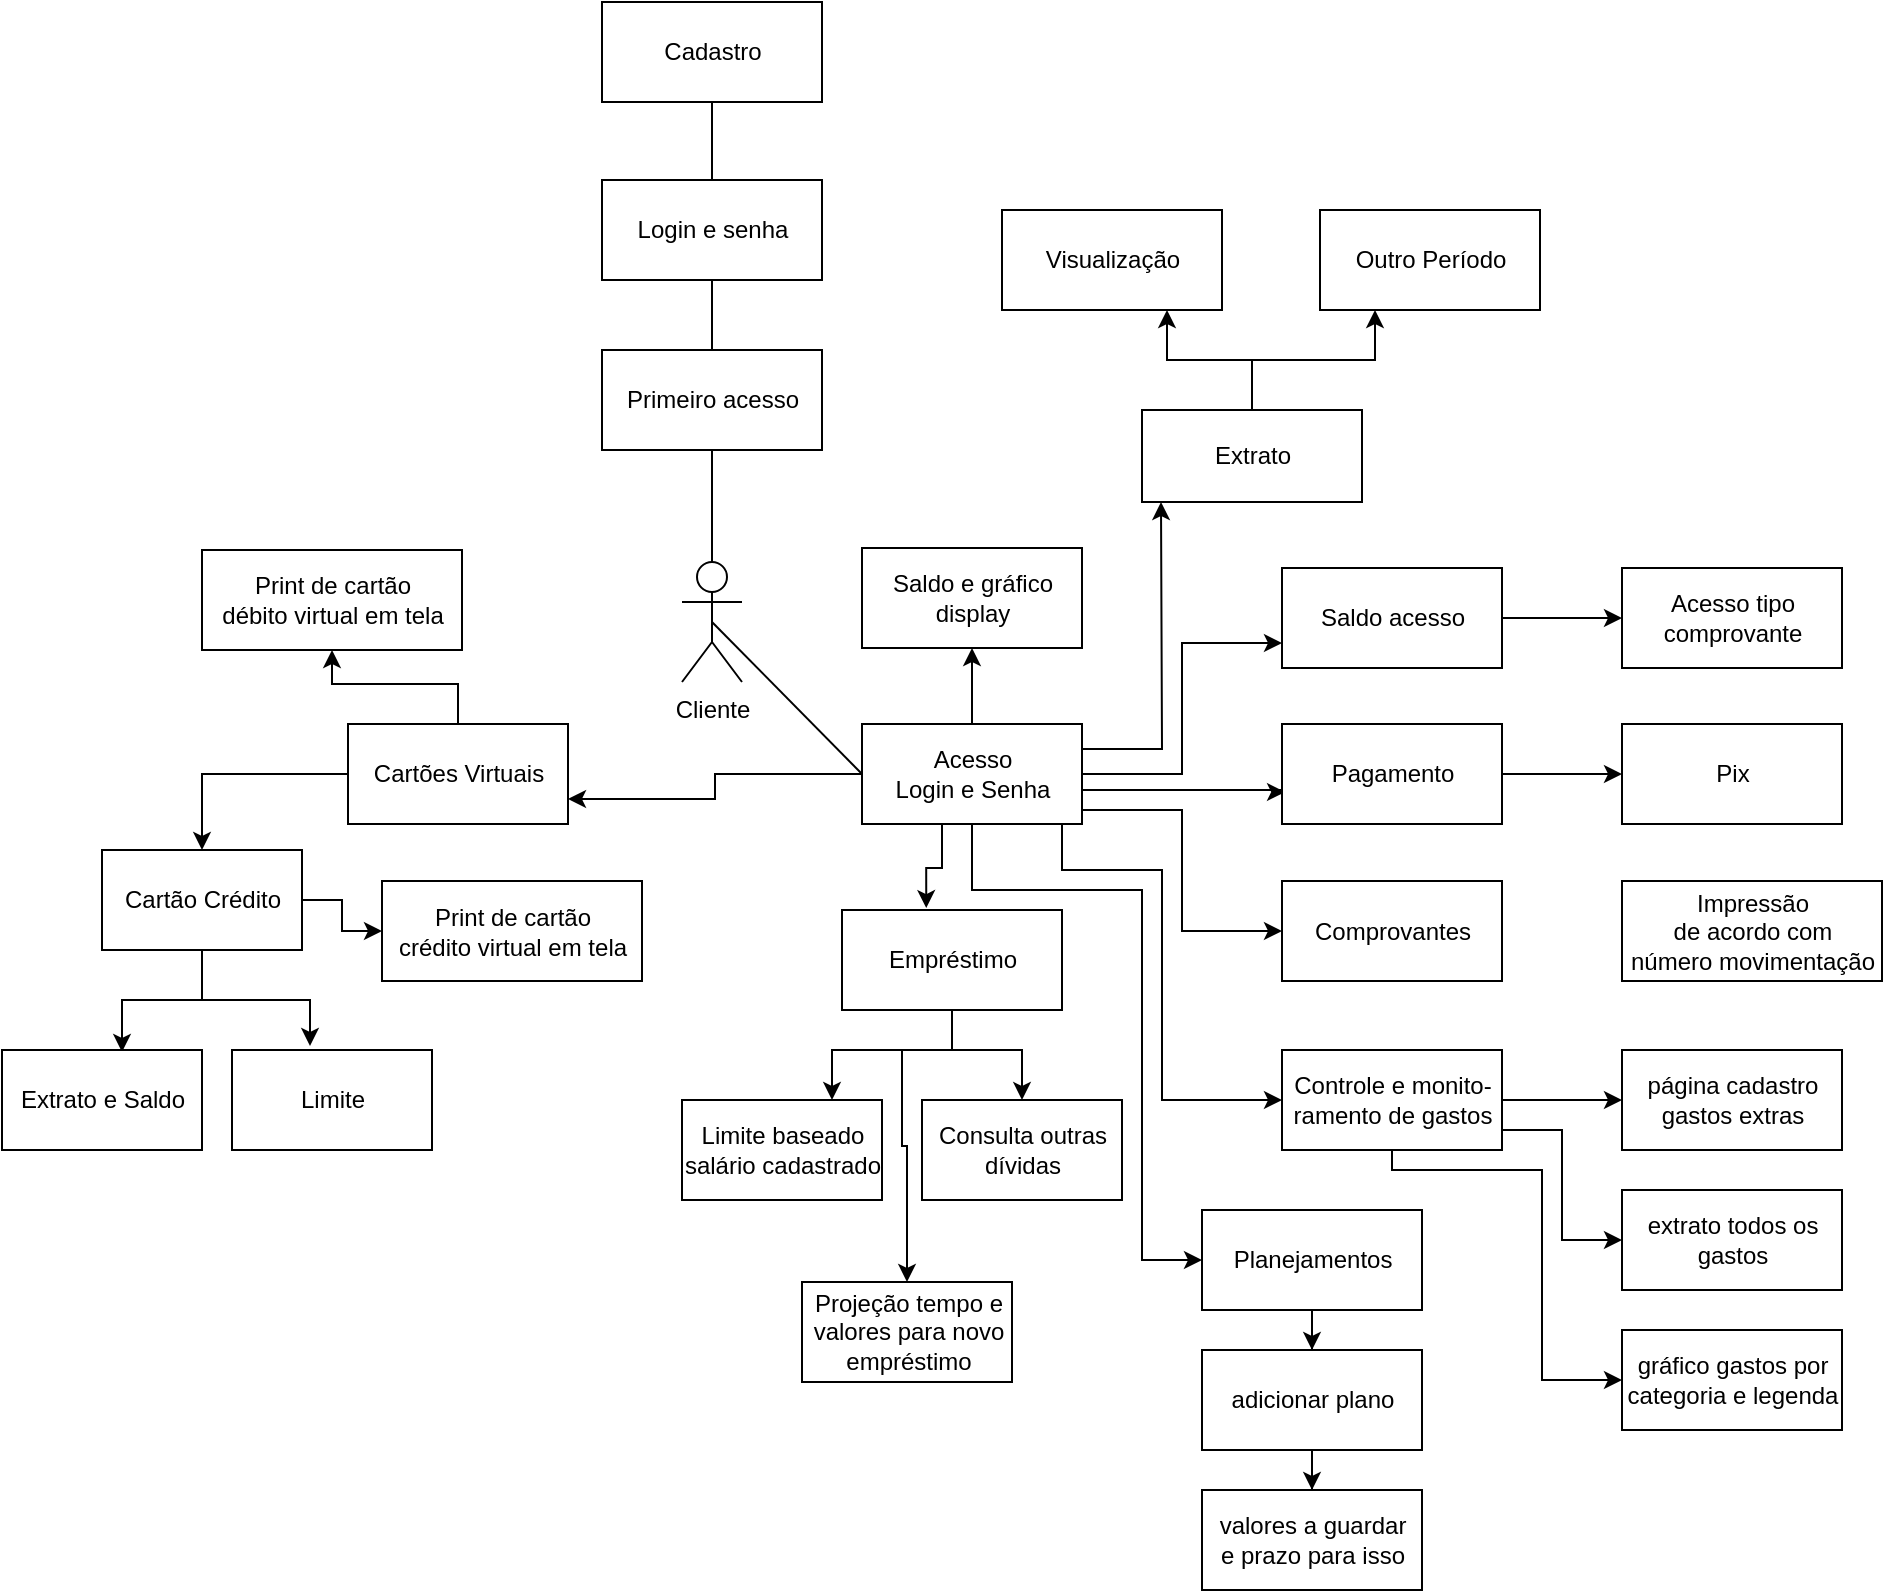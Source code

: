 <mxfile version="20.5.3" type="github">
  <diagram id="w9gQjrVkXFczXlAz3Dcr" name="Página-1">
    <mxGraphModel dx="2440" dy="1116" grid="1" gridSize="10" guides="1" tooltips="1" connect="1" arrows="1" fold="1" page="1" pageScale="1" pageWidth="1169" pageHeight="827" math="0" shadow="0">
      <root>
        <mxCell id="0" />
        <mxCell id="1" parent="0" />
        <mxCell id="7-IFANGPNy61P93aO1FD-1" value="Cliente" style="shape=umlActor;verticalLabelPosition=bottom;verticalAlign=top;html=1;" vertex="1" parent="1">
          <mxGeometry x="461" y="297" width="30" height="60" as="geometry" />
        </mxCell>
        <mxCell id="7-IFANGPNy61P93aO1FD-40" style="edgeStyle=orthogonalEdgeStyle;rounded=0;orthogonalLoop=1;jettySize=auto;html=1;exitX=0.5;exitY=0;exitDx=0;exitDy=0;entryX=0.5;entryY=1;entryDx=0;entryDy=0;" edge="1" parent="1" source="7-IFANGPNy61P93aO1FD-2" target="7-IFANGPNy61P93aO1FD-6">
          <mxGeometry relative="1" as="geometry" />
        </mxCell>
        <mxCell id="7-IFANGPNy61P93aO1FD-41" style="edgeStyle=orthogonalEdgeStyle;rounded=0;orthogonalLoop=1;jettySize=auto;html=1;exitX=1;exitY=0.25;exitDx=0;exitDy=0;entryX=0.25;entryY=1;entryDx=0;entryDy=0;" edge="1" parent="1" source="7-IFANGPNy61P93aO1FD-2">
          <mxGeometry relative="1" as="geometry">
            <mxPoint x="643" y="385" as="sourcePoint" />
            <mxPoint x="700.5" y="267" as="targetPoint" />
          </mxGeometry>
        </mxCell>
        <mxCell id="7-IFANGPNy61P93aO1FD-44" style="edgeStyle=orthogonalEdgeStyle;rounded=0;orthogonalLoop=1;jettySize=auto;html=1;entryX=0;entryY=0.75;entryDx=0;entryDy=0;" edge="1" parent="1" source="7-IFANGPNy61P93aO1FD-2" target="7-IFANGPNy61P93aO1FD-8">
          <mxGeometry relative="1" as="geometry" />
        </mxCell>
        <mxCell id="7-IFANGPNy61P93aO1FD-46" style="edgeStyle=orthogonalEdgeStyle;rounded=0;orthogonalLoop=1;jettySize=auto;html=1;entryX=0.014;entryY=0.68;entryDx=0;entryDy=0;entryPerimeter=0;" edge="1" parent="1" source="7-IFANGPNy61P93aO1FD-2" target="7-IFANGPNy61P93aO1FD-9">
          <mxGeometry relative="1" as="geometry">
            <Array as="points">
              <mxPoint x="761" y="411" />
              <mxPoint x="761" y="412" />
            </Array>
          </mxGeometry>
        </mxCell>
        <mxCell id="7-IFANGPNy61P93aO1FD-48" style="edgeStyle=orthogonalEdgeStyle;rounded=0;orthogonalLoop=1;jettySize=auto;html=1;entryX=0;entryY=0.5;entryDx=0;entryDy=0;" edge="1" parent="1" source="7-IFANGPNy61P93aO1FD-2" target="7-IFANGPNy61P93aO1FD-10">
          <mxGeometry relative="1" as="geometry">
            <Array as="points">
              <mxPoint x="711" y="421" />
              <mxPoint x="711" y="482" />
            </Array>
          </mxGeometry>
        </mxCell>
        <mxCell id="7-IFANGPNy61P93aO1FD-50" style="edgeStyle=orthogonalEdgeStyle;rounded=0;orthogonalLoop=1;jettySize=auto;html=1;entryX=0;entryY=0.5;entryDx=0;entryDy=0;" edge="1" parent="1" source="7-IFANGPNy61P93aO1FD-2" target="7-IFANGPNy61P93aO1FD-13">
          <mxGeometry relative="1" as="geometry">
            <Array as="points">
              <mxPoint x="651" y="451" />
              <mxPoint x="701" y="451" />
              <mxPoint x="701" y="566" />
            </Array>
          </mxGeometry>
        </mxCell>
        <mxCell id="7-IFANGPNy61P93aO1FD-54" style="edgeStyle=orthogonalEdgeStyle;rounded=0;orthogonalLoop=1;jettySize=auto;html=1;entryX=0;entryY=0.5;entryDx=0;entryDy=0;" edge="1" parent="1" source="7-IFANGPNy61P93aO1FD-2" target="7-IFANGPNy61P93aO1FD-14">
          <mxGeometry relative="1" as="geometry">
            <Array as="points">
              <mxPoint x="606" y="461" />
              <mxPoint x="691" y="461" />
              <mxPoint x="691" y="646" />
            </Array>
          </mxGeometry>
        </mxCell>
        <mxCell id="7-IFANGPNy61P93aO1FD-57" style="edgeStyle=orthogonalEdgeStyle;rounded=0;orthogonalLoop=1;jettySize=auto;html=1;entryX=0.383;entryY=-0.019;entryDx=0;entryDy=0;entryPerimeter=0;" edge="1" parent="1" source="7-IFANGPNy61P93aO1FD-2" target="7-IFANGPNy61P93aO1FD-12">
          <mxGeometry relative="1" as="geometry">
            <Array as="points">
              <mxPoint x="591" y="450" />
              <mxPoint x="583" y="450" />
            </Array>
          </mxGeometry>
        </mxCell>
        <mxCell id="7-IFANGPNy61P93aO1FD-62" style="edgeStyle=orthogonalEdgeStyle;rounded=0;orthogonalLoop=1;jettySize=auto;html=1;entryX=1;entryY=0.75;entryDx=0;entryDy=0;" edge="1" parent="1" source="7-IFANGPNy61P93aO1FD-2" target="7-IFANGPNy61P93aO1FD-11">
          <mxGeometry relative="1" as="geometry" />
        </mxCell>
        <mxCell id="7-IFANGPNy61P93aO1FD-2" value="&lt;div&gt;Acesso&lt;/div&gt;&lt;div&gt;Login e Senha&lt;/div&gt;" style="html=1;" vertex="1" parent="1">
          <mxGeometry x="551" y="378" width="110" height="50" as="geometry" />
        </mxCell>
        <mxCell id="7-IFANGPNy61P93aO1FD-3" value="Primeiro acesso" style="html=1;" vertex="1" parent="1">
          <mxGeometry x="421" y="191" width="110" height="50" as="geometry" />
        </mxCell>
        <mxCell id="7-IFANGPNy61P93aO1FD-4" value="Login e senha" style="html=1;" vertex="1" parent="1">
          <mxGeometry x="421" y="106" width="110" height="50" as="geometry" />
        </mxCell>
        <mxCell id="7-IFANGPNy61P93aO1FD-5" value="Cadastro" style="html=1;" vertex="1" parent="1">
          <mxGeometry x="421" y="17" width="110" height="50" as="geometry" />
        </mxCell>
        <mxCell id="7-IFANGPNy61P93aO1FD-6" value="&lt;div&gt;Saldo e gráfico &lt;br&gt;&lt;/div&gt;&lt;div&gt;display&lt;/div&gt;" style="html=1;" vertex="1" parent="1">
          <mxGeometry x="551" y="290" width="110" height="50" as="geometry" />
        </mxCell>
        <mxCell id="7-IFANGPNy61P93aO1FD-42" style="edgeStyle=orthogonalEdgeStyle;rounded=0;orthogonalLoop=1;jettySize=auto;html=1;entryX=0.75;entryY=1;entryDx=0;entryDy=0;" edge="1" parent="1" source="7-IFANGPNy61P93aO1FD-7" target="7-IFANGPNy61P93aO1FD-15">
          <mxGeometry relative="1" as="geometry" />
        </mxCell>
        <mxCell id="7-IFANGPNy61P93aO1FD-43" style="edgeStyle=orthogonalEdgeStyle;rounded=0;orthogonalLoop=1;jettySize=auto;html=1;entryX=0.25;entryY=1;entryDx=0;entryDy=0;" edge="1" parent="1" source="7-IFANGPNy61P93aO1FD-7" target="7-IFANGPNy61P93aO1FD-16">
          <mxGeometry relative="1" as="geometry" />
        </mxCell>
        <mxCell id="7-IFANGPNy61P93aO1FD-7" value="Extrato" style="html=1;" vertex="1" parent="1">
          <mxGeometry x="691" y="221" width="110" height="46" as="geometry" />
        </mxCell>
        <mxCell id="7-IFANGPNy61P93aO1FD-45" style="edgeStyle=orthogonalEdgeStyle;rounded=0;orthogonalLoop=1;jettySize=auto;html=1;entryX=0;entryY=0.5;entryDx=0;entryDy=0;" edge="1" parent="1" source="7-IFANGPNy61P93aO1FD-8" target="7-IFANGPNy61P93aO1FD-18">
          <mxGeometry relative="1" as="geometry" />
        </mxCell>
        <mxCell id="7-IFANGPNy61P93aO1FD-8" value="Saldo acesso" style="html=1;" vertex="1" parent="1">
          <mxGeometry x="761" y="300" width="110" height="50" as="geometry" />
        </mxCell>
        <mxCell id="7-IFANGPNy61P93aO1FD-47" style="edgeStyle=orthogonalEdgeStyle;rounded=0;orthogonalLoop=1;jettySize=auto;html=1;entryX=0;entryY=0.5;entryDx=0;entryDy=0;" edge="1" parent="1" source="7-IFANGPNy61P93aO1FD-9" target="7-IFANGPNy61P93aO1FD-19">
          <mxGeometry relative="1" as="geometry" />
        </mxCell>
        <mxCell id="7-IFANGPNy61P93aO1FD-9" value="Pagamento" style="html=1;" vertex="1" parent="1">
          <mxGeometry x="761" y="378" width="110" height="50" as="geometry" />
        </mxCell>
        <mxCell id="7-IFANGPNy61P93aO1FD-10" value="Comprovantes" style="html=1;" vertex="1" parent="1">
          <mxGeometry x="761" y="456.5" width="110" height="50" as="geometry" />
        </mxCell>
        <mxCell id="7-IFANGPNy61P93aO1FD-63" style="edgeStyle=orthogonalEdgeStyle;rounded=0;orthogonalLoop=1;jettySize=auto;html=1;entryX=0.5;entryY=0;entryDx=0;entryDy=0;" edge="1" parent="1" source="7-IFANGPNy61P93aO1FD-11" target="7-IFANGPNy61P93aO1FD-24">
          <mxGeometry relative="1" as="geometry" />
        </mxCell>
        <mxCell id="7-IFANGPNy61P93aO1FD-66" style="edgeStyle=orthogonalEdgeStyle;rounded=0;orthogonalLoop=1;jettySize=auto;html=1;" edge="1" parent="1" source="7-IFANGPNy61P93aO1FD-11" target="7-IFANGPNy61P93aO1FD-21">
          <mxGeometry relative="1" as="geometry" />
        </mxCell>
        <mxCell id="7-IFANGPNy61P93aO1FD-11" value="Cartões Virtuais" style="html=1;" vertex="1" parent="1">
          <mxGeometry x="294" y="378" width="110" height="50" as="geometry" />
        </mxCell>
        <mxCell id="7-IFANGPNy61P93aO1FD-59" style="edgeStyle=orthogonalEdgeStyle;rounded=0;orthogonalLoop=1;jettySize=auto;html=1;entryX=0.75;entryY=0;entryDx=0;entryDy=0;" edge="1" parent="1" source="7-IFANGPNy61P93aO1FD-12" target="7-IFANGPNy61P93aO1FD-27">
          <mxGeometry relative="1" as="geometry">
            <Array as="points">
              <mxPoint x="596" y="541" />
              <mxPoint x="536" y="541" />
            </Array>
          </mxGeometry>
        </mxCell>
        <mxCell id="7-IFANGPNy61P93aO1FD-60" style="edgeStyle=orthogonalEdgeStyle;rounded=0;orthogonalLoop=1;jettySize=auto;html=1;entryX=0.5;entryY=0;entryDx=0;entryDy=0;" edge="1" parent="1" source="7-IFANGPNy61P93aO1FD-12" target="7-IFANGPNy61P93aO1FD-28">
          <mxGeometry relative="1" as="geometry">
            <Array as="points">
              <mxPoint x="596" y="541" />
              <mxPoint x="631" y="541" />
            </Array>
          </mxGeometry>
        </mxCell>
        <mxCell id="7-IFANGPNy61P93aO1FD-61" style="edgeStyle=orthogonalEdgeStyle;rounded=0;orthogonalLoop=1;jettySize=auto;html=1;entryX=0.5;entryY=0;entryDx=0;entryDy=0;" edge="1" parent="1" target="7-IFANGPNy61P93aO1FD-29">
          <mxGeometry relative="1" as="geometry">
            <mxPoint x="571" y="541" as="sourcePoint" />
            <Array as="points">
              <mxPoint x="571" y="589" />
              <mxPoint x="573" y="589" />
            </Array>
          </mxGeometry>
        </mxCell>
        <mxCell id="7-IFANGPNy61P93aO1FD-12" value="Empréstimo" style="html=1;" vertex="1" parent="1">
          <mxGeometry x="541" y="471" width="110" height="50" as="geometry" />
        </mxCell>
        <mxCell id="7-IFANGPNy61P93aO1FD-51" style="edgeStyle=orthogonalEdgeStyle;rounded=0;orthogonalLoop=1;jettySize=auto;html=1;entryX=0;entryY=0.5;entryDx=0;entryDy=0;" edge="1" parent="1" source="7-IFANGPNy61P93aO1FD-13" target="7-IFANGPNy61P93aO1FD-31">
          <mxGeometry relative="1" as="geometry" />
        </mxCell>
        <mxCell id="7-IFANGPNy61P93aO1FD-52" style="edgeStyle=orthogonalEdgeStyle;rounded=0;orthogonalLoop=1;jettySize=auto;html=1;entryX=0;entryY=0.5;entryDx=0;entryDy=0;" edge="1" parent="1" source="7-IFANGPNy61P93aO1FD-13" target="7-IFANGPNy61P93aO1FD-32">
          <mxGeometry relative="1" as="geometry">
            <Array as="points">
              <mxPoint x="901" y="581" />
              <mxPoint x="901" y="636" />
            </Array>
          </mxGeometry>
        </mxCell>
        <mxCell id="7-IFANGPNy61P93aO1FD-53" style="edgeStyle=orthogonalEdgeStyle;rounded=0;orthogonalLoop=1;jettySize=auto;html=1;entryX=0;entryY=0.5;entryDx=0;entryDy=0;" edge="1" parent="1" source="7-IFANGPNy61P93aO1FD-13" target="7-IFANGPNy61P93aO1FD-33">
          <mxGeometry relative="1" as="geometry">
            <Array as="points">
              <mxPoint x="816" y="601" />
              <mxPoint x="891" y="601" />
              <mxPoint x="891" y="706" />
            </Array>
          </mxGeometry>
        </mxCell>
        <mxCell id="7-IFANGPNy61P93aO1FD-13" value="&lt;div&gt;Controle e monito-&lt;/div&gt;&lt;div&gt;ramento de gastos&lt;/div&gt;" style="html=1;" vertex="1" parent="1">
          <mxGeometry x="761" y="541" width="110" height="50" as="geometry" />
        </mxCell>
        <mxCell id="7-IFANGPNy61P93aO1FD-55" style="edgeStyle=orthogonalEdgeStyle;rounded=0;orthogonalLoop=1;jettySize=auto;html=1;" edge="1" parent="1" source="7-IFANGPNy61P93aO1FD-14" target="7-IFANGPNy61P93aO1FD-34">
          <mxGeometry relative="1" as="geometry" />
        </mxCell>
        <mxCell id="7-IFANGPNy61P93aO1FD-14" value="&lt;div&gt;Planejamentos&lt;br&gt;&lt;/div&gt;" style="html=1;" vertex="1" parent="1">
          <mxGeometry x="721" y="621" width="110" height="50" as="geometry" />
        </mxCell>
        <mxCell id="7-IFANGPNy61P93aO1FD-15" value="Visualização " style="html=1;" vertex="1" parent="1">
          <mxGeometry x="621" y="121" width="110" height="50" as="geometry" />
        </mxCell>
        <mxCell id="7-IFANGPNy61P93aO1FD-16" value="Outro Período" style="html=1;" vertex="1" parent="1">
          <mxGeometry x="780" y="121" width="110" height="50" as="geometry" />
        </mxCell>
        <mxCell id="7-IFANGPNy61P93aO1FD-18" value="&lt;div&gt;Acesso tipo&lt;/div&gt;&lt;div&gt;comprovante&lt;br&gt;&lt;/div&gt;" style="html=1;" vertex="1" parent="1">
          <mxGeometry x="931" y="300" width="110" height="50" as="geometry" />
        </mxCell>
        <mxCell id="7-IFANGPNy61P93aO1FD-19" value="Pix" style="html=1;" vertex="1" parent="1">
          <mxGeometry x="931" y="378" width="110" height="50" as="geometry" />
        </mxCell>
        <mxCell id="7-IFANGPNy61P93aO1FD-20" value="&lt;div&gt;Impressão&lt;/div&gt;&lt;div&gt;de acordo com &lt;br&gt;&lt;/div&gt;&lt;div&gt;número movimentação&lt;br&gt;&lt;/div&gt;" style="html=1;" vertex="1" parent="1">
          <mxGeometry x="931" y="456.5" width="130" height="50" as="geometry" />
        </mxCell>
        <mxCell id="7-IFANGPNy61P93aO1FD-21" value="&lt;div&gt;Print de cartão&lt;/div&gt;&lt;div&gt;débito virtual em tela&lt;br&gt;&lt;/div&gt;" style="html=1;" vertex="1" parent="1">
          <mxGeometry x="221" y="291" width="130" height="50" as="geometry" />
        </mxCell>
        <mxCell id="7-IFANGPNy61P93aO1FD-64" style="edgeStyle=orthogonalEdgeStyle;rounded=0;orthogonalLoop=1;jettySize=auto;html=1;entryX=0.6;entryY=0.02;entryDx=0;entryDy=0;entryPerimeter=0;" edge="1" parent="1" source="7-IFANGPNy61P93aO1FD-24" target="7-IFANGPNy61P93aO1FD-25">
          <mxGeometry relative="1" as="geometry" />
        </mxCell>
        <mxCell id="7-IFANGPNy61P93aO1FD-65" style="edgeStyle=orthogonalEdgeStyle;rounded=0;orthogonalLoop=1;jettySize=auto;html=1;entryX=0.39;entryY=-0.04;entryDx=0;entryDy=0;entryPerimeter=0;" edge="1" parent="1" source="7-IFANGPNy61P93aO1FD-24" target="7-IFANGPNy61P93aO1FD-26">
          <mxGeometry relative="1" as="geometry" />
        </mxCell>
        <mxCell id="7-IFANGPNy61P93aO1FD-69" style="edgeStyle=orthogonalEdgeStyle;rounded=0;orthogonalLoop=1;jettySize=auto;html=1;entryX=0;entryY=0.5;entryDx=0;entryDy=0;" edge="1" parent="1" source="7-IFANGPNy61P93aO1FD-24" target="7-IFANGPNy61P93aO1FD-67">
          <mxGeometry relative="1" as="geometry" />
        </mxCell>
        <mxCell id="7-IFANGPNy61P93aO1FD-24" value="Cartão Crédito" style="html=1;" vertex="1" parent="1">
          <mxGeometry x="171" y="441" width="100" height="50" as="geometry" />
        </mxCell>
        <mxCell id="7-IFANGPNy61P93aO1FD-25" value="Extrato e Saldo" style="html=1;" vertex="1" parent="1">
          <mxGeometry x="121" y="541" width="100" height="50" as="geometry" />
        </mxCell>
        <mxCell id="7-IFANGPNy61P93aO1FD-26" value="Limite" style="html=1;" vertex="1" parent="1">
          <mxGeometry x="236" y="541" width="100" height="50" as="geometry" />
        </mxCell>
        <mxCell id="7-IFANGPNy61P93aO1FD-27" value="&lt;div&gt;Limite baseado&lt;/div&gt;&lt;div&gt;salário cadastrado&lt;br&gt;&lt;/div&gt;" style="html=1;" vertex="1" parent="1">
          <mxGeometry x="461" y="566" width="100" height="50" as="geometry" />
        </mxCell>
        <mxCell id="7-IFANGPNy61P93aO1FD-28" value="&lt;div&gt;Consulta outras &lt;br&gt;&lt;/div&gt;&lt;div&gt;dívidas&lt;br&gt;&lt;/div&gt;" style="html=1;" vertex="1" parent="1">
          <mxGeometry x="581" y="566" width="100" height="50" as="geometry" />
        </mxCell>
        <mxCell id="7-IFANGPNy61P93aO1FD-29" value="&lt;div&gt;Projeção tempo e&lt;/div&gt;&lt;div&gt;valores para novo&lt;/div&gt;&lt;div&gt;empréstimo&lt;br&gt;&lt;/div&gt;" style="html=1;" vertex="1" parent="1">
          <mxGeometry x="521" y="657" width="105" height="50" as="geometry" />
        </mxCell>
        <mxCell id="7-IFANGPNy61P93aO1FD-31" value="&lt;div&gt;página cadastro&lt;/div&gt;&lt;div&gt;gastos extras&lt;br&gt;&lt;/div&gt;" style="html=1;" vertex="1" parent="1">
          <mxGeometry x="931" y="541" width="110" height="50" as="geometry" />
        </mxCell>
        <mxCell id="7-IFANGPNy61P93aO1FD-32" value="&lt;div&gt;extrato todos os &lt;br&gt;&lt;/div&gt;&lt;div&gt;gastos&lt;br&gt;&lt;/div&gt;" style="html=1;" vertex="1" parent="1">
          <mxGeometry x="931" y="611" width="110" height="50" as="geometry" />
        </mxCell>
        <mxCell id="7-IFANGPNy61P93aO1FD-33" value="&lt;div&gt;gráfico gastos por&lt;/div&gt;&lt;div&gt;categoria e legenda&lt;br&gt;&lt;/div&gt;" style="html=1;" vertex="1" parent="1">
          <mxGeometry x="931" y="681" width="110" height="50" as="geometry" />
        </mxCell>
        <mxCell id="7-IFANGPNy61P93aO1FD-56" style="edgeStyle=orthogonalEdgeStyle;rounded=0;orthogonalLoop=1;jettySize=auto;html=1;" edge="1" parent="1" source="7-IFANGPNy61P93aO1FD-34" target="7-IFANGPNy61P93aO1FD-35">
          <mxGeometry relative="1" as="geometry" />
        </mxCell>
        <mxCell id="7-IFANGPNy61P93aO1FD-34" value="adicionar plano" style="html=1;" vertex="1" parent="1">
          <mxGeometry x="721" y="691" width="110" height="50" as="geometry" />
        </mxCell>
        <mxCell id="7-IFANGPNy61P93aO1FD-35" value="&lt;div&gt;valores a guardar&lt;/div&gt;&lt;div&gt;e prazo para isso&lt;br&gt;&lt;/div&gt;" style="html=1;" vertex="1" parent="1">
          <mxGeometry x="721" y="761" width="110" height="50" as="geometry" />
        </mxCell>
        <mxCell id="7-IFANGPNy61P93aO1FD-36" value="" style="endArrow=none;html=1;rounded=0;exitX=0.5;exitY=0;exitDx=0;exitDy=0;exitPerimeter=0;entryX=0.5;entryY=1;entryDx=0;entryDy=0;" edge="1" parent="1" source="7-IFANGPNy61P93aO1FD-1" target="7-IFANGPNy61P93aO1FD-3">
          <mxGeometry width="50" height="50" relative="1" as="geometry">
            <mxPoint x="561" y="301" as="sourcePoint" />
            <mxPoint x="611" y="251" as="targetPoint" />
          </mxGeometry>
        </mxCell>
        <mxCell id="7-IFANGPNy61P93aO1FD-37" value="" style="endArrow=none;html=1;rounded=0;exitX=0.5;exitY=0;exitDx=0;exitDy=0;entryX=0.5;entryY=1;entryDx=0;entryDy=0;" edge="1" parent="1" source="7-IFANGPNy61P93aO1FD-3" target="7-IFANGPNy61P93aO1FD-4">
          <mxGeometry width="50" height="50" relative="1" as="geometry">
            <mxPoint x="561" y="301" as="sourcePoint" />
            <mxPoint x="611" y="251" as="targetPoint" />
          </mxGeometry>
        </mxCell>
        <mxCell id="7-IFANGPNy61P93aO1FD-38" value="" style="endArrow=none;html=1;rounded=0;exitX=0.5;exitY=0;exitDx=0;exitDy=0;entryX=0.5;entryY=1;entryDx=0;entryDy=0;" edge="1" parent="1" source="7-IFANGPNy61P93aO1FD-4" target="7-IFANGPNy61P93aO1FD-5">
          <mxGeometry width="50" height="50" relative="1" as="geometry">
            <mxPoint x="486" y="201.0" as="sourcePoint" />
            <mxPoint x="486" y="166.0" as="targetPoint" />
          </mxGeometry>
        </mxCell>
        <mxCell id="7-IFANGPNy61P93aO1FD-39" value="" style="endArrow=none;html=1;rounded=0;exitX=0.5;exitY=0.5;exitDx=0;exitDy=0;entryX=0;entryY=0.5;entryDx=0;entryDy=0;exitPerimeter=0;" edge="1" parent="1" source="7-IFANGPNy61P93aO1FD-1" target="7-IFANGPNy61P93aO1FD-2">
          <mxGeometry width="50" height="50" relative="1" as="geometry">
            <mxPoint x="486" y="116.0" as="sourcePoint" />
            <mxPoint x="486" y="77" as="targetPoint" />
          </mxGeometry>
        </mxCell>
        <mxCell id="7-IFANGPNy61P93aO1FD-67" value="&lt;div&gt;Print de cartão&lt;/div&gt;&lt;div&gt;crédito virtual em tela&lt;br&gt;&lt;/div&gt;" style="html=1;" vertex="1" parent="1">
          <mxGeometry x="311" y="456.5" width="130" height="50" as="geometry" />
        </mxCell>
      </root>
    </mxGraphModel>
  </diagram>
</mxfile>
